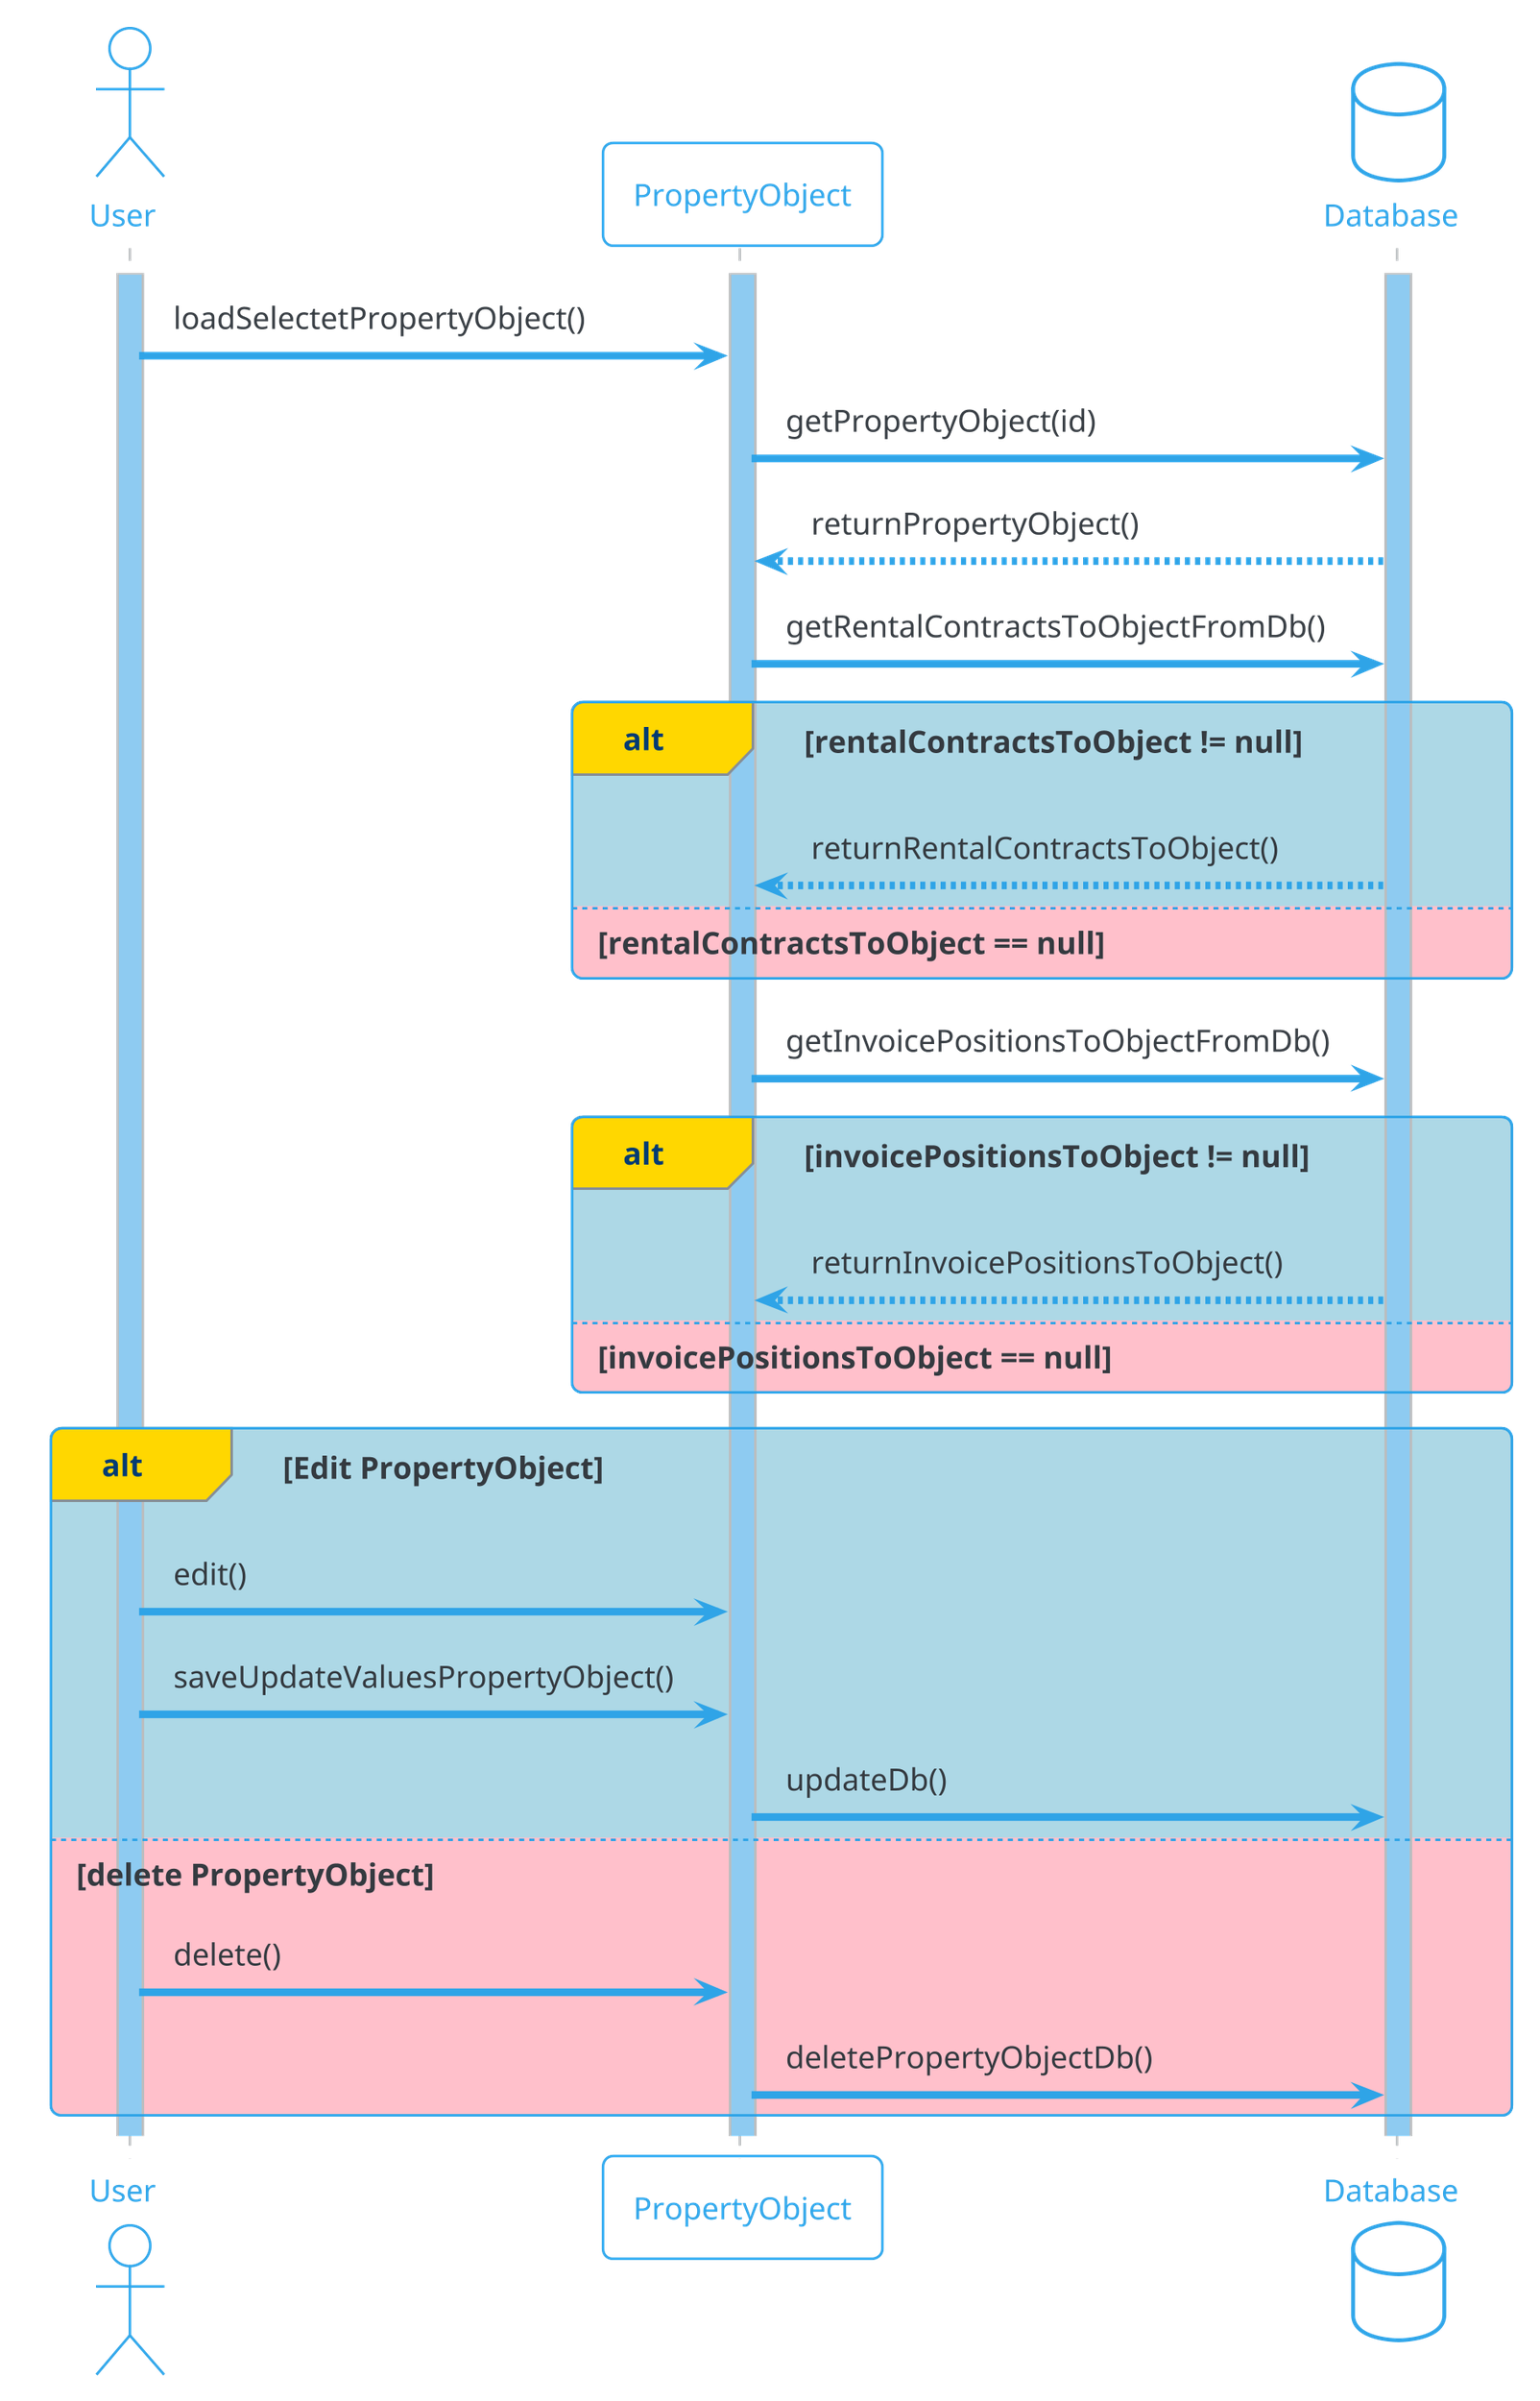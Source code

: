 @startuml objektAnsehenBearbeiten
!theme cerulean-outline

skinparam sequence {
LifeLineBackgroundColor #8ECBF1
ParticipantPadding 2
}
skinparam dpi 300

actor User as user
activate user
participant PropertyObject as probj
database Database as db
activate db
activate probj
user -> probj : loadSelectetPropertyObject()
probj -> db : getPropertyObject(id)
db --> probj : returnPropertyObject()
probj -> db : getRentalContractsToObjectFromDb()
alt#Gold #LightBlue rentalContractsToObject != null
db --> probj : returnRentalContractsToObject()
else #Pink rentalContractsToObject == null
end 
probj -> db : getInvoicePositionsToObjectFromDb()
alt#Gold #LightBlue invoicePositionsToObject != null
db --> probj : returnInvoicePositionsToObject()
else #Pink invoicePositionsToObject == null
end 
alt#Gold #LightBlue Edit PropertyObject
user -> probj : edit()
user ->probj : saveUpdateValuesPropertyObject()  
probj ->db : updateDb()
else #Pink delete PropertyObject
user -> probj : delete()
probj ->db : deletePropertyObjectDb()
end 
@enduml
